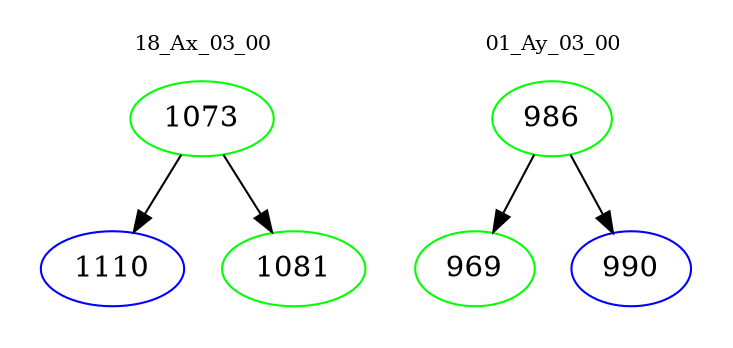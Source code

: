 digraph{
subgraph cluster_0 {
color = white
label = "18_Ax_03_00";
fontsize=10;
T0_1073 [label="1073", color="green"]
T0_1073 -> T0_1110 [color="black"]
T0_1110 [label="1110", color="blue"]
T0_1073 -> T0_1081 [color="black"]
T0_1081 [label="1081", color="green"]
}
subgraph cluster_1 {
color = white
label = "01_Ay_03_00";
fontsize=10;
T1_986 [label="986", color="green"]
T1_986 -> T1_969 [color="black"]
T1_969 [label="969", color="green"]
T1_986 -> T1_990 [color="black"]
T1_990 [label="990", color="blue"]
}
}
